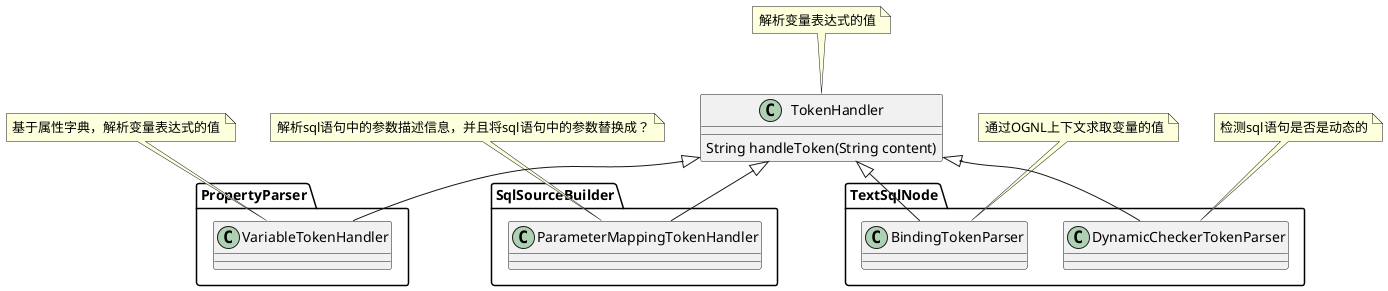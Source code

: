 @startuml


TokenHandler :  String handleToken(String content)
note top of TokenHandler
    解析变量表达式的值
end note

''''''''''''''''''''''''''''''''''''''''''''''
class PropertyParser.VariableTokenHandler extends TokenHandler

note top of PropertyParser.VariableTokenHandler
    基于属性字典，解析变量表达式的值
end note

''''''''''''''''''''''''''''''''''''''''''''''
class SqlSourceBuilder.ParameterMappingTokenHandler extends TokenHandler

note top of SqlSourceBuilder.ParameterMappingTokenHandler
    解析sql语句中的参数描述信息，并且将sql语句中的参数替换成？
end note


''''''''''''''''''''''''''''''''''''''''''''''
class TextSqlNode.DynamicCheckerTokenParser extends TokenHandler

note top of TextSqlNode.DynamicCheckerTokenParser
    检测sql语句是否是动态的
end note

''''''''''''''''''''''''''''''''''''''''''''''
class TextSqlNode.BindingTokenParser extends TokenHandler

note top of TextSqlNode.BindingTokenParser
    通过OGNL上下文求取变量的值
end note

@enduml